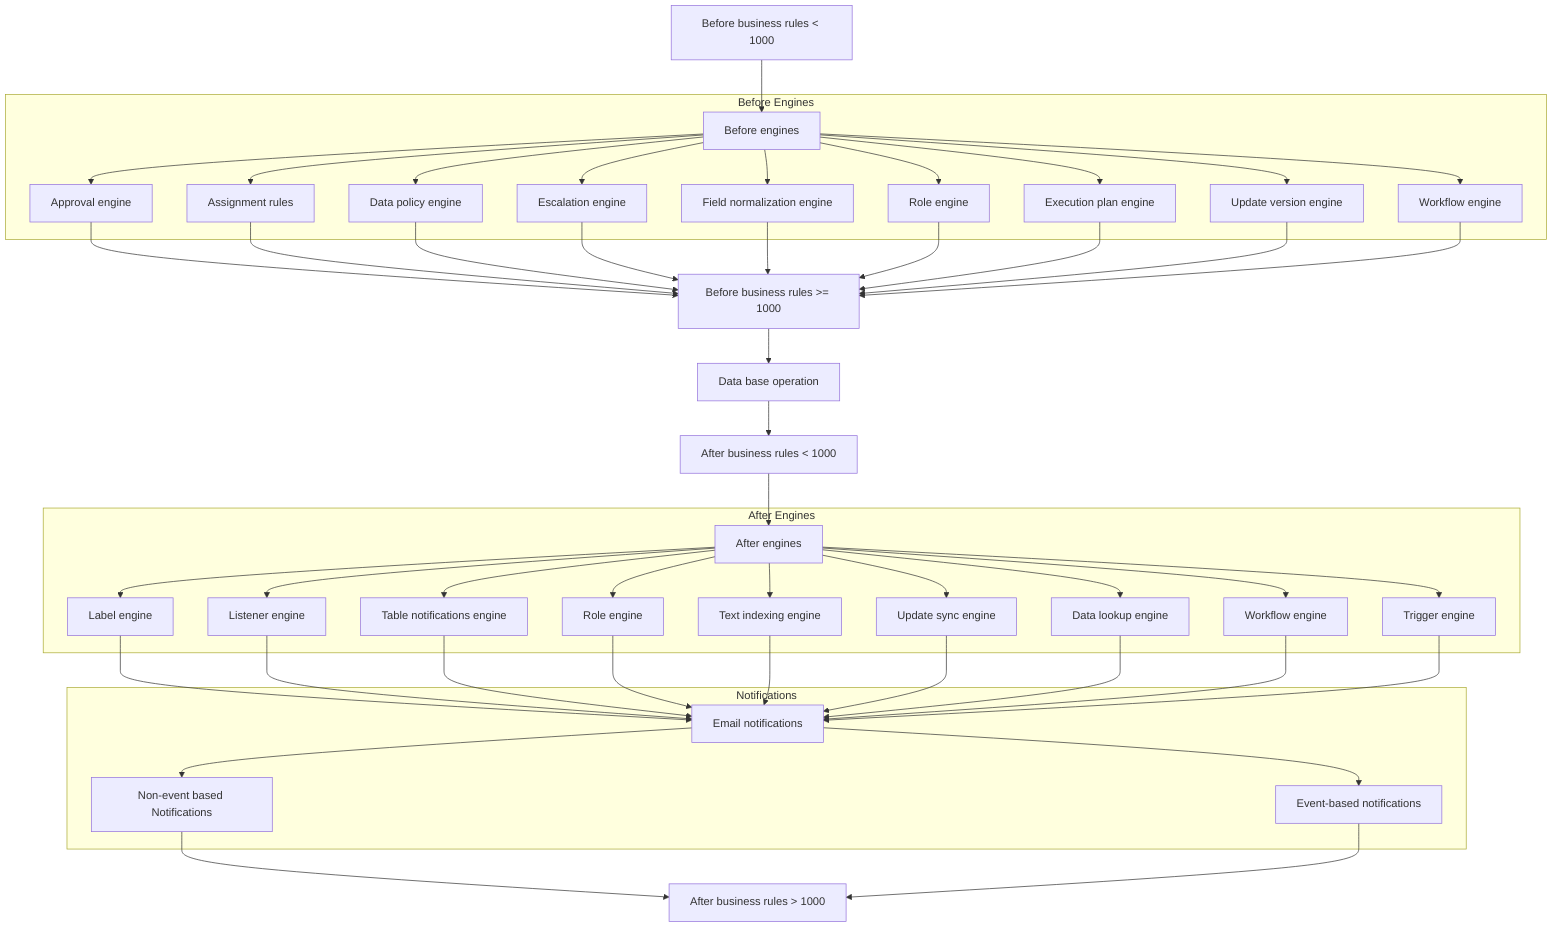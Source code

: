 graph TD
1[Before business rules < 1000]
2[Before engines]
2a[Approval engine]
2b[Assignment rules]
2c[Data policy engine]
2d[Escalation engine]
2e[Field normalization engine]
2f[Role engine]
2g[Execution plan engine]
2h[Update version engine]
2i[Workflow engine]
3[Before business rules >= 1000]
4[Data base operation]
5[After business rules < 1000]
6[After engines]
6a[Label engine]
6b[Listener engine]
6c[Table notifications engine]
6d[Role engine]
6e[Text indexing engine]
6f[Update sync engine]
6g[Data lookup engine]
6h[Workflow engine]
6i[Trigger engine]
7[Email notifications]
7a[Non-event based Notifications]
7b[Event-based notifications]
8[After business rules > 1000]

1 --> 2
subgraph Before Engines
    2 --> 2a
    2 --> 2b
    2 --> 2c
    2 --> 2d
    2 --> 2e
    2 --> 2f
    2 --> 2g
    2 --> 2h
    2 --> 2i
end
2a --> 3
2b --> 3
2c --> 3
2d --> 3
2e --> 3
2f --> 3
2g --> 3
2h --> 3
2i --> 3
3 --> 4
4 --> 5
5 --> 6
subgraph After Engines
    6 --> 6a
    6 --> 6b
    6 --> 6c
    6 --> 6d
    6 --> 6e
    6 --> 6f
    6 --> 6g
    6 --> 6h
    6 --> 6i
end
6a --> 7
6b --> 7
6c --> 7
6d --> 7
6e --> 7
6f --> 7
6g --> 7
6h --> 7
6i --> 7
subgraph Notifications
    7 --> 7a
    7 --> 7b
end
7a --> 8
7b --> 8